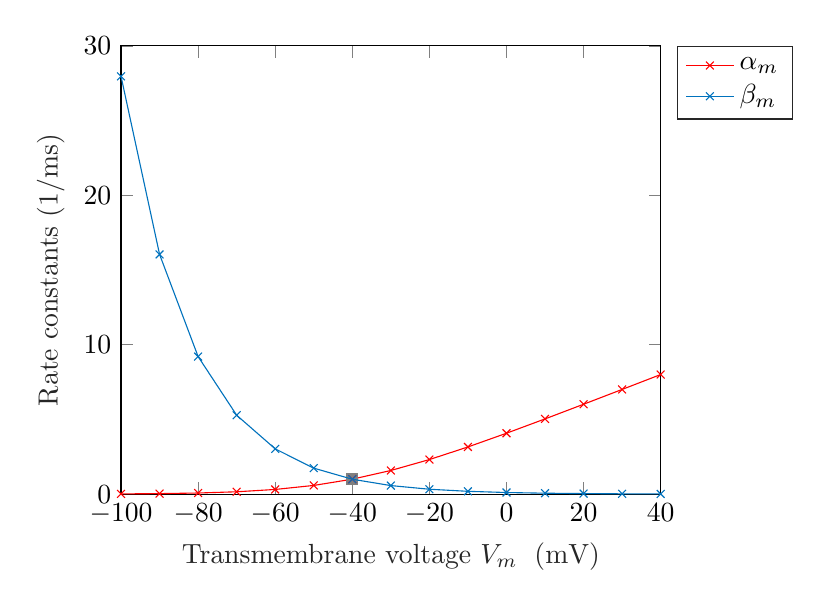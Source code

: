 % This file was created by matlab2tikz.
%
%The latest updates can be retrieved from
%  http://www.mathworks.com/matlabcentral/fileexchange/22022-matlab2tikz-matlab2tikz
%where you can also make suggestions and rate matlab2tikz.
%
\definecolor{mycolor1}{rgb}{0.0,0.447,0.741}%
%
\begin{tikzpicture}

\begin{axis}[%
xmin=-100,
xmax=40,
xlabel style={font=\color{white!15!black}},
xlabel={Transmembrane voltage $V_m \;$ (mV)},
ymin=0,
ymax=30,
ylabel style={font=\color{white!15!black}},
ylabel={Rate constants (1/ms)},
axis background/.style={fill=white},
legend style={legend cell align=left, align=left, draw=white!15!black},
legend pos=outer north east
]
\addplot [color=red, mark=x, mark options={solid, red}]
  table[row sep=crcr]{%
-100	0.015\\
-90	0.034\\
-80	0.075\\
-70	0.157\\
-60	0.313\\
-50	0.582\\
-40	1\\
-30	1.582\\
-20	2.313\\
-10	3.157\\
0	4.075\\
10	5.034\\
20	6.015\\
30	7.006\\
40	8.003\\
};
\addlegendentry{$\alpha_m$}
\node[,draw=gray,fill=gray,inner sep=2pt] at (axis cs:-40,1) {};

\addplot [color=mycolor1, mark=x, mark options={solid, mycolor1}]
  table[row sep=crcr]{%
-100	27.959\\
-90	16.042\\
-80	9.204\\
-70	5.281\\
-60	3.03\\
-50	1.738\\
-40	0.997\\
-30	0.572\\
-20	0.328\\
-10	0.188\\
0	0.108\\
10	0.062\\
20	0.036\\
30	0.02\\
40	0.012\\
};
\addlegendentry{$\beta_m$}

\end{axis}
\end{tikzpicture}%